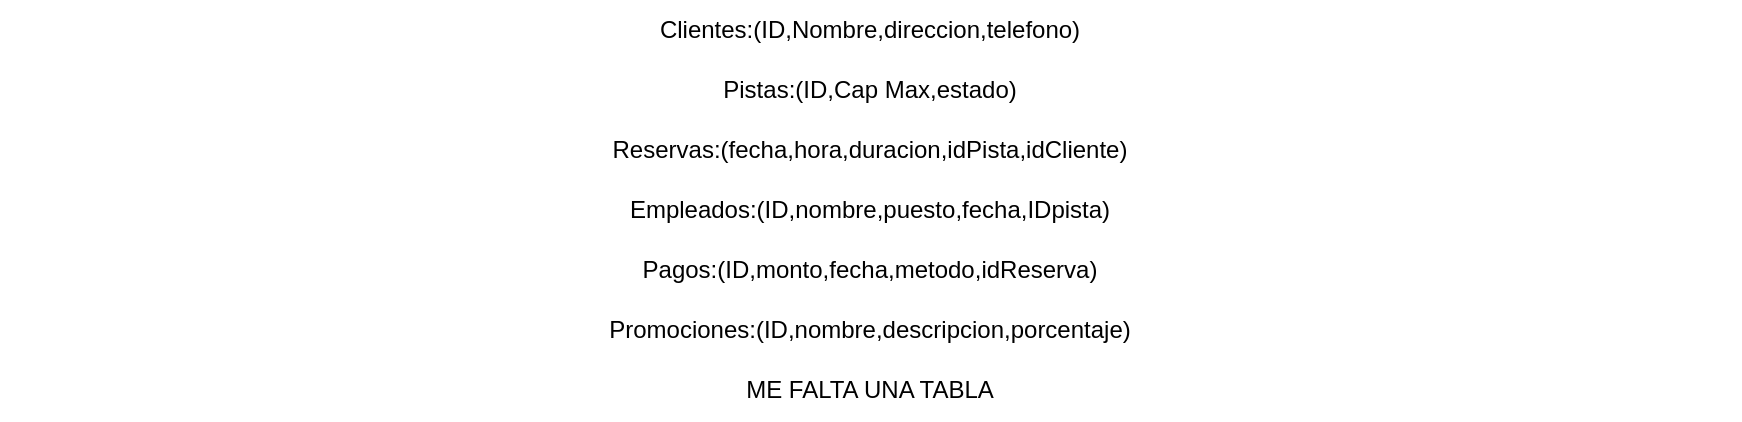 <mxfile>
    <diagram id="9gbMqu-VR9pyEoC8TWno" name="Page-1">
        <mxGraphModel dx="543" dy="313" grid="1" gridSize="10" guides="1" tooltips="1" connect="1" arrows="1" fold="1" page="1" pageScale="1" pageWidth="1100" pageHeight="850" math="0" shadow="0">
            <root>
                <mxCell id="0"/>
                <mxCell id="1" parent="0"/>
                <mxCell id="486" value="Clientes:(ID,Nombre,direccion,telefono)" style="text;html=1;align=center;verticalAlign=middle;whiteSpace=wrap;rounded=0;" vertex="1" parent="1">
                    <mxGeometry x="90" y="300" width="870" height="30" as="geometry"/>
                </mxCell>
                <mxCell id="487" value="Pistas:(ID,Cap Max,estado)" style="text;html=1;align=center;verticalAlign=middle;whiteSpace=wrap;rounded=0;" vertex="1" parent="1">
                    <mxGeometry x="90" y="330" width="870" height="30" as="geometry"/>
                </mxCell>
                <mxCell id="488" value="Reservas:(fecha,hora,duracion,idPista,idCliente)" style="text;html=1;align=center;verticalAlign=middle;whiteSpace=wrap;rounded=0;" vertex="1" parent="1">
                    <mxGeometry x="90" y="360" width="870" height="30" as="geometry"/>
                </mxCell>
                <mxCell id="489" value="Empleados:(ID,nombre,puesto,fecha,IDpista)" style="text;html=1;align=center;verticalAlign=middle;whiteSpace=wrap;rounded=0;" vertex="1" parent="1">
                    <mxGeometry x="90" y="390" width="870" height="30" as="geometry"/>
                </mxCell>
                <mxCell id="490" value="Pagos:(ID,monto,fecha,metodo,idReserva)" style="text;html=1;align=center;verticalAlign=middle;whiteSpace=wrap;rounded=0;" vertex="1" parent="1">
                    <mxGeometry x="90" y="420" width="870" height="30" as="geometry"/>
                </mxCell>
                <mxCell id="491" value="Promociones:(ID,nombre,descripcion,porcentaje)" style="text;html=1;align=center;verticalAlign=middle;whiteSpace=wrap;rounded=0;" vertex="1" parent="1">
                    <mxGeometry x="90" y="450" width="870" height="30" as="geometry"/>
                </mxCell>
                <mxCell id="492" value="ME FALTA UNA TABLA" style="text;html=1;align=center;verticalAlign=middle;whiteSpace=wrap;rounded=0;" vertex="1" parent="1">
                    <mxGeometry x="90" y="480" width="870" height="30" as="geometry"/>
                </mxCell>
            </root>
        </mxGraphModel>
    </diagram>
</mxfile>